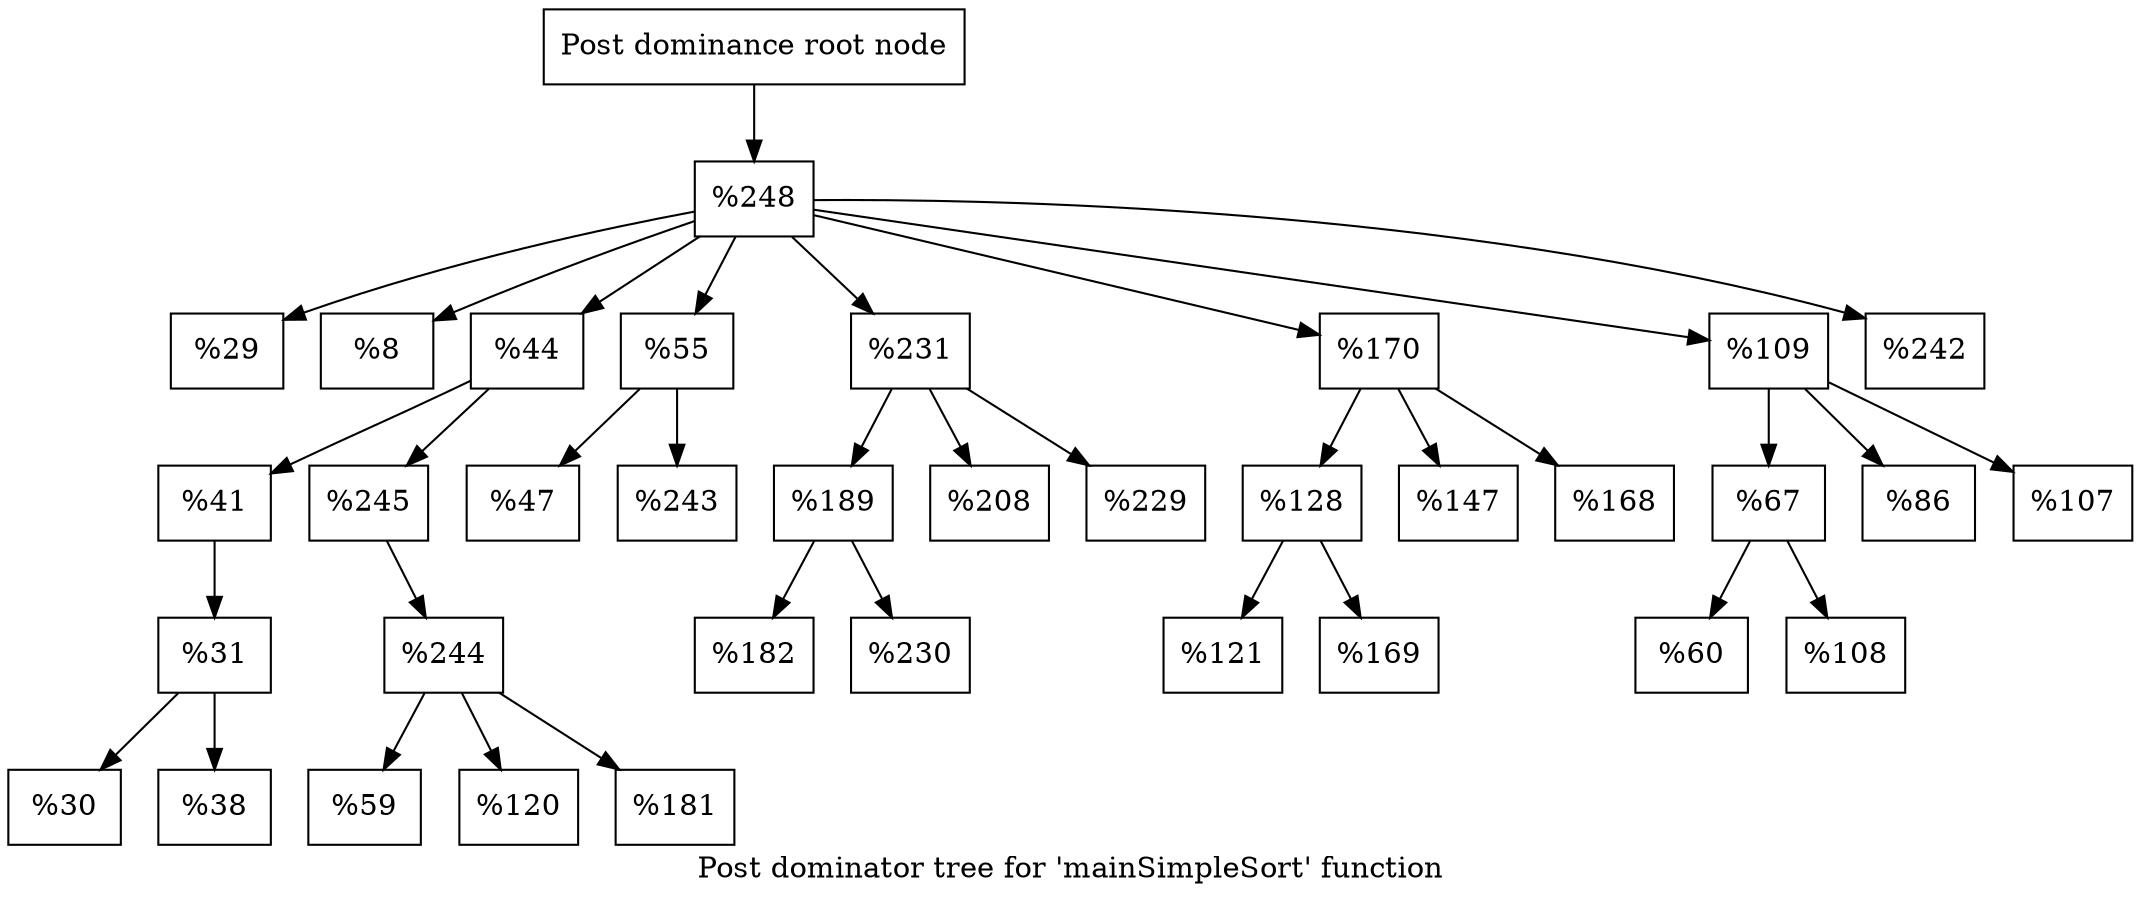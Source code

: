digraph "Post dominator tree for 'mainSimpleSort' function" {
	label="Post dominator tree for 'mainSimpleSort' function";

	Node0x129aa90 [shape=record,label="{Post dominance root node}"];
	Node0x129aa90 -> Node0x10b1040;
	Node0x10b1040 [shape=record,label="{%248}"];
	Node0x10b1040 -> Node0x12a4340;
	Node0x10b1040 -> Node0x10ec050;
	Node0x10b1040 -> Node0x12b31f0;
	Node0x10b1040 -> Node0x1329dd0;
	Node0x10b1040 -> Node0x1320020;
	Node0x10b1040 -> Node0x11ada30;
	Node0x10b1040 -> Node0x10e7220;
	Node0x10b1040 -> Node0x12957d0;
	Node0x12a4340 [shape=record,label="{%29}"];
	Node0x10ec050 [shape=record,label="{%8}"];
	Node0x12b31f0 [shape=record,label="{%44}"];
	Node0x12b31f0 -> Node0x1288900;
	Node0x12b31f0 -> Node0x1281e50;
	Node0x1288900 [shape=record,label="{%41}"];
	Node0x1288900 -> Node0x10f2890;
	Node0x10f2890 [shape=record,label="{%31}"];
	Node0x10f2890 -> Node0xff65a0;
	Node0x10f2890 -> Node0x10ef470;
	Node0xff65a0 [shape=record,label="{%30}"];
	Node0x10ef470 [shape=record,label="{%38}"];
	Node0x1281e50 [shape=record,label="{%245}"];
	Node0x1281e50 -> Node0x134f4f0;
	Node0x134f4f0 [shape=record,label="{%244}"];
	Node0x134f4f0 -> Node0x1264940;
	Node0x134f4f0 -> Node0x133fda0;
	Node0x134f4f0 -> Node0x119ed40;
	Node0x1264940 [shape=record,label="{%59}"];
	Node0x133fda0 [shape=record,label="{%120}"];
	Node0x119ed40 [shape=record,label="{%181}"];
	Node0x1329dd0 [shape=record,label="{%55}"];
	Node0x1329dd0 -> Node0x10548d0;
	Node0x1329dd0 -> Node0x124aea0;
	Node0x10548d0 [shape=record,label="{%47}"];
	Node0x124aea0 [shape=record,label="{%243}"];
	Node0x1320020 [shape=record,label="{%231}"];
	Node0x1320020 -> Node0x12bb220;
	Node0x1320020 -> Node0x1287750;
	Node0x1320020 -> Node0x100e720;
	Node0x12bb220 [shape=record,label="{%189}"];
	Node0x12bb220 -> Node0x119ba10;
	Node0x12bb220 -> Node0x10b2a50;
	Node0x119ba10 [shape=record,label="{%182}"];
	Node0x10b2a50 [shape=record,label="{%230}"];
	Node0x1287750 [shape=record,label="{%208}"];
	Node0x100e720 [shape=record,label="{%229}"];
	Node0x11ada30 [shape=record,label="{%170}"];
	Node0x11ada30 -> Node0x1350de0;
	Node0x11ada30 -> Node0x11f6fb0;
	Node0x11ada30 -> Node0x1345e80;
	Node0x1350de0 [shape=record,label="{%128}"];
	Node0x1350de0 -> Node0x10e7ad0;
	Node0x1350de0 -> Node0x10e1fb0;
	Node0x10e7ad0 [shape=record,label="{%121}"];
	Node0x10e1fb0 [shape=record,label="{%169}"];
	Node0x11f6fb0 [shape=record,label="{%147}"];
	Node0x1345e80 [shape=record,label="{%168}"];
	Node0x10e7220 [shape=record,label="{%109}"];
	Node0x10e7220 -> Node0x12a5380;
	Node0x10e7220 -> Node0x13426e0;
	Node0x10e7220 -> Node0x10d8360;
	Node0x12a5380 [shape=record,label="{%67}"];
	Node0x12a5380 -> Node0x10e8c30;
	Node0x12a5380 -> Node0x132b7b0;
	Node0x10e8c30 [shape=record,label="{%60}"];
	Node0x132b7b0 [shape=record,label="{%108}"];
	Node0x13426e0 [shape=record,label="{%86}"];
	Node0x10d8360 [shape=record,label="{%107}"];
	Node0x12957d0 [shape=record,label="{%242}"];
}
